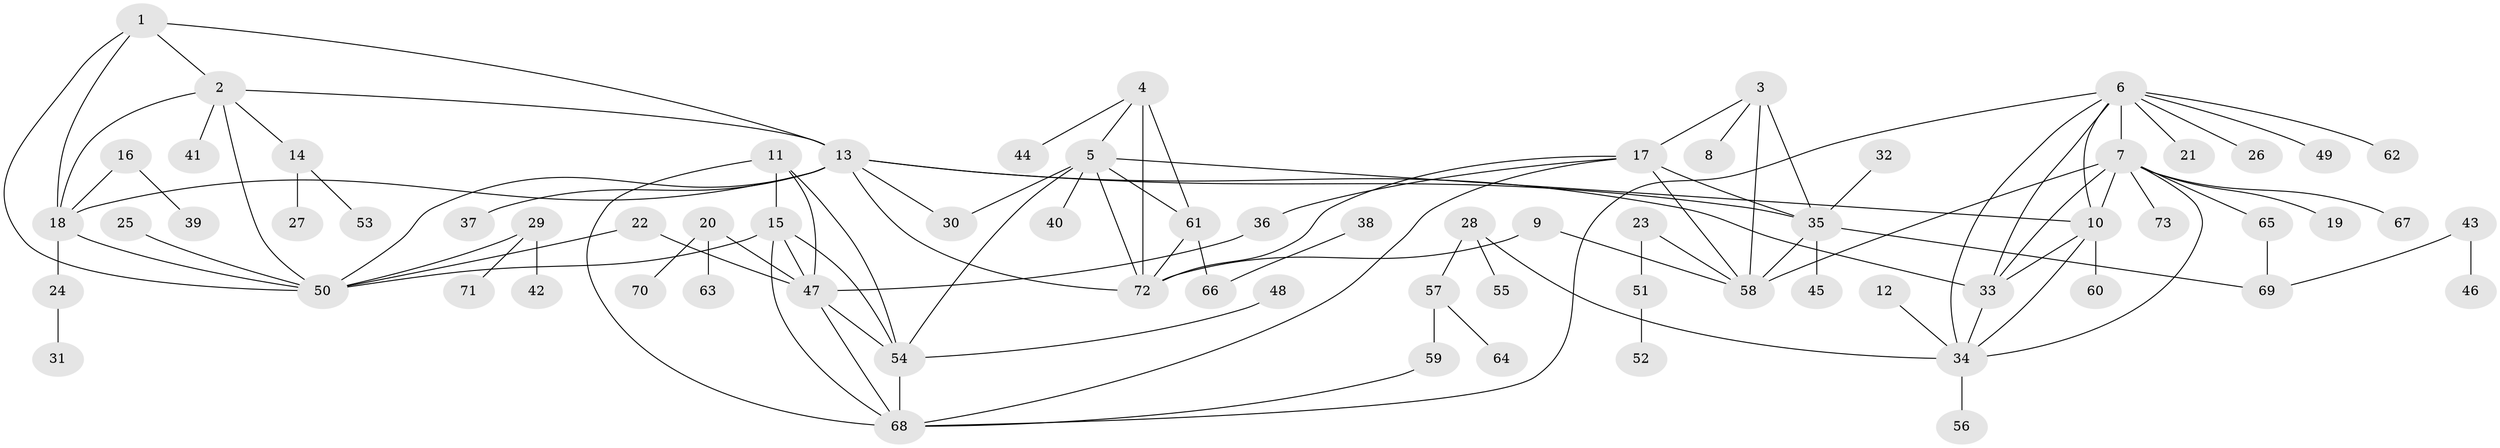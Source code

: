 // original degree distribution, {4: 0.038834951456310676, 9: 0.019417475728155338, 6: 0.038834951456310676, 10: 0.02912621359223301, 7: 0.02912621359223301, 8: 0.06796116504854369, 5: 0.02912621359223301, 2: 0.1650485436893204, 1: 0.5145631067961165, 3: 0.06796116504854369}
// Generated by graph-tools (version 1.1) at 2025/37/03/04/25 23:37:51]
// undirected, 73 vertices, 108 edges
graph export_dot {
  node [color=gray90,style=filled];
  1;
  2;
  3;
  4;
  5;
  6;
  7;
  8;
  9;
  10;
  11;
  12;
  13;
  14;
  15;
  16;
  17;
  18;
  19;
  20;
  21;
  22;
  23;
  24;
  25;
  26;
  27;
  28;
  29;
  30;
  31;
  32;
  33;
  34;
  35;
  36;
  37;
  38;
  39;
  40;
  41;
  42;
  43;
  44;
  45;
  46;
  47;
  48;
  49;
  50;
  51;
  52;
  53;
  54;
  55;
  56;
  57;
  58;
  59;
  60;
  61;
  62;
  63;
  64;
  65;
  66;
  67;
  68;
  69;
  70;
  71;
  72;
  73;
  1 -- 2 [weight=1.0];
  1 -- 13 [weight=1.0];
  1 -- 18 [weight=1.0];
  1 -- 50 [weight=1.0];
  2 -- 13 [weight=1.0];
  2 -- 14 [weight=1.0];
  2 -- 18 [weight=1.0];
  2 -- 41 [weight=1.0];
  2 -- 50 [weight=1.0];
  3 -- 8 [weight=1.0];
  3 -- 17 [weight=2.0];
  3 -- 35 [weight=2.0];
  3 -- 58 [weight=2.0];
  4 -- 5 [weight=2.0];
  4 -- 44 [weight=1.0];
  4 -- 61 [weight=2.0];
  4 -- 72 [weight=2.0];
  5 -- 10 [weight=1.0];
  5 -- 30 [weight=1.0];
  5 -- 40 [weight=1.0];
  5 -- 54 [weight=1.0];
  5 -- 61 [weight=1.0];
  5 -- 72 [weight=1.0];
  6 -- 7 [weight=1.0];
  6 -- 10 [weight=1.0];
  6 -- 21 [weight=1.0];
  6 -- 26 [weight=1.0];
  6 -- 33 [weight=1.0];
  6 -- 34 [weight=1.0];
  6 -- 49 [weight=1.0];
  6 -- 62 [weight=1.0];
  6 -- 68 [weight=1.0];
  7 -- 10 [weight=1.0];
  7 -- 19 [weight=1.0];
  7 -- 33 [weight=1.0];
  7 -- 34 [weight=1.0];
  7 -- 58 [weight=1.0];
  7 -- 65 [weight=1.0];
  7 -- 67 [weight=1.0];
  7 -- 73 [weight=1.0];
  9 -- 58 [weight=1.0];
  9 -- 72 [weight=1.0];
  10 -- 33 [weight=1.0];
  10 -- 34 [weight=1.0];
  10 -- 60 [weight=1.0];
  11 -- 15 [weight=1.0];
  11 -- 47 [weight=1.0];
  11 -- 54 [weight=1.0];
  11 -- 68 [weight=1.0];
  12 -- 34 [weight=1.0];
  13 -- 18 [weight=1.0];
  13 -- 30 [weight=1.0];
  13 -- 33 [weight=1.0];
  13 -- 35 [weight=1.0];
  13 -- 37 [weight=1.0];
  13 -- 50 [weight=1.0];
  13 -- 72 [weight=1.0];
  14 -- 27 [weight=1.0];
  14 -- 53 [weight=1.0];
  15 -- 47 [weight=1.0];
  15 -- 50 [weight=1.0];
  15 -- 54 [weight=1.0];
  15 -- 68 [weight=1.0];
  16 -- 18 [weight=1.0];
  16 -- 39 [weight=1.0];
  17 -- 35 [weight=1.0];
  17 -- 36 [weight=1.0];
  17 -- 58 [weight=1.0];
  17 -- 68 [weight=1.0];
  17 -- 72 [weight=1.0];
  18 -- 24 [weight=1.0];
  18 -- 50 [weight=1.0];
  20 -- 47 [weight=1.0];
  20 -- 63 [weight=1.0];
  20 -- 70 [weight=1.0];
  22 -- 47 [weight=1.0];
  22 -- 50 [weight=1.0];
  23 -- 51 [weight=1.0];
  23 -- 58 [weight=1.0];
  24 -- 31 [weight=1.0];
  25 -- 50 [weight=1.0];
  28 -- 34 [weight=1.0];
  28 -- 55 [weight=1.0];
  28 -- 57 [weight=1.0];
  29 -- 42 [weight=1.0];
  29 -- 50 [weight=1.0];
  29 -- 71 [weight=1.0];
  32 -- 35 [weight=1.0];
  33 -- 34 [weight=1.0];
  34 -- 56 [weight=1.0];
  35 -- 45 [weight=1.0];
  35 -- 58 [weight=1.0];
  35 -- 69 [weight=1.0];
  36 -- 47 [weight=1.0];
  38 -- 66 [weight=1.0];
  43 -- 46 [weight=1.0];
  43 -- 69 [weight=1.0];
  47 -- 54 [weight=1.0];
  47 -- 68 [weight=1.0];
  48 -- 54 [weight=1.0];
  51 -- 52 [weight=1.0];
  54 -- 68 [weight=1.0];
  57 -- 59 [weight=1.0];
  57 -- 64 [weight=1.0];
  59 -- 68 [weight=1.0];
  61 -- 66 [weight=1.0];
  61 -- 72 [weight=1.0];
  65 -- 69 [weight=1.0];
}
